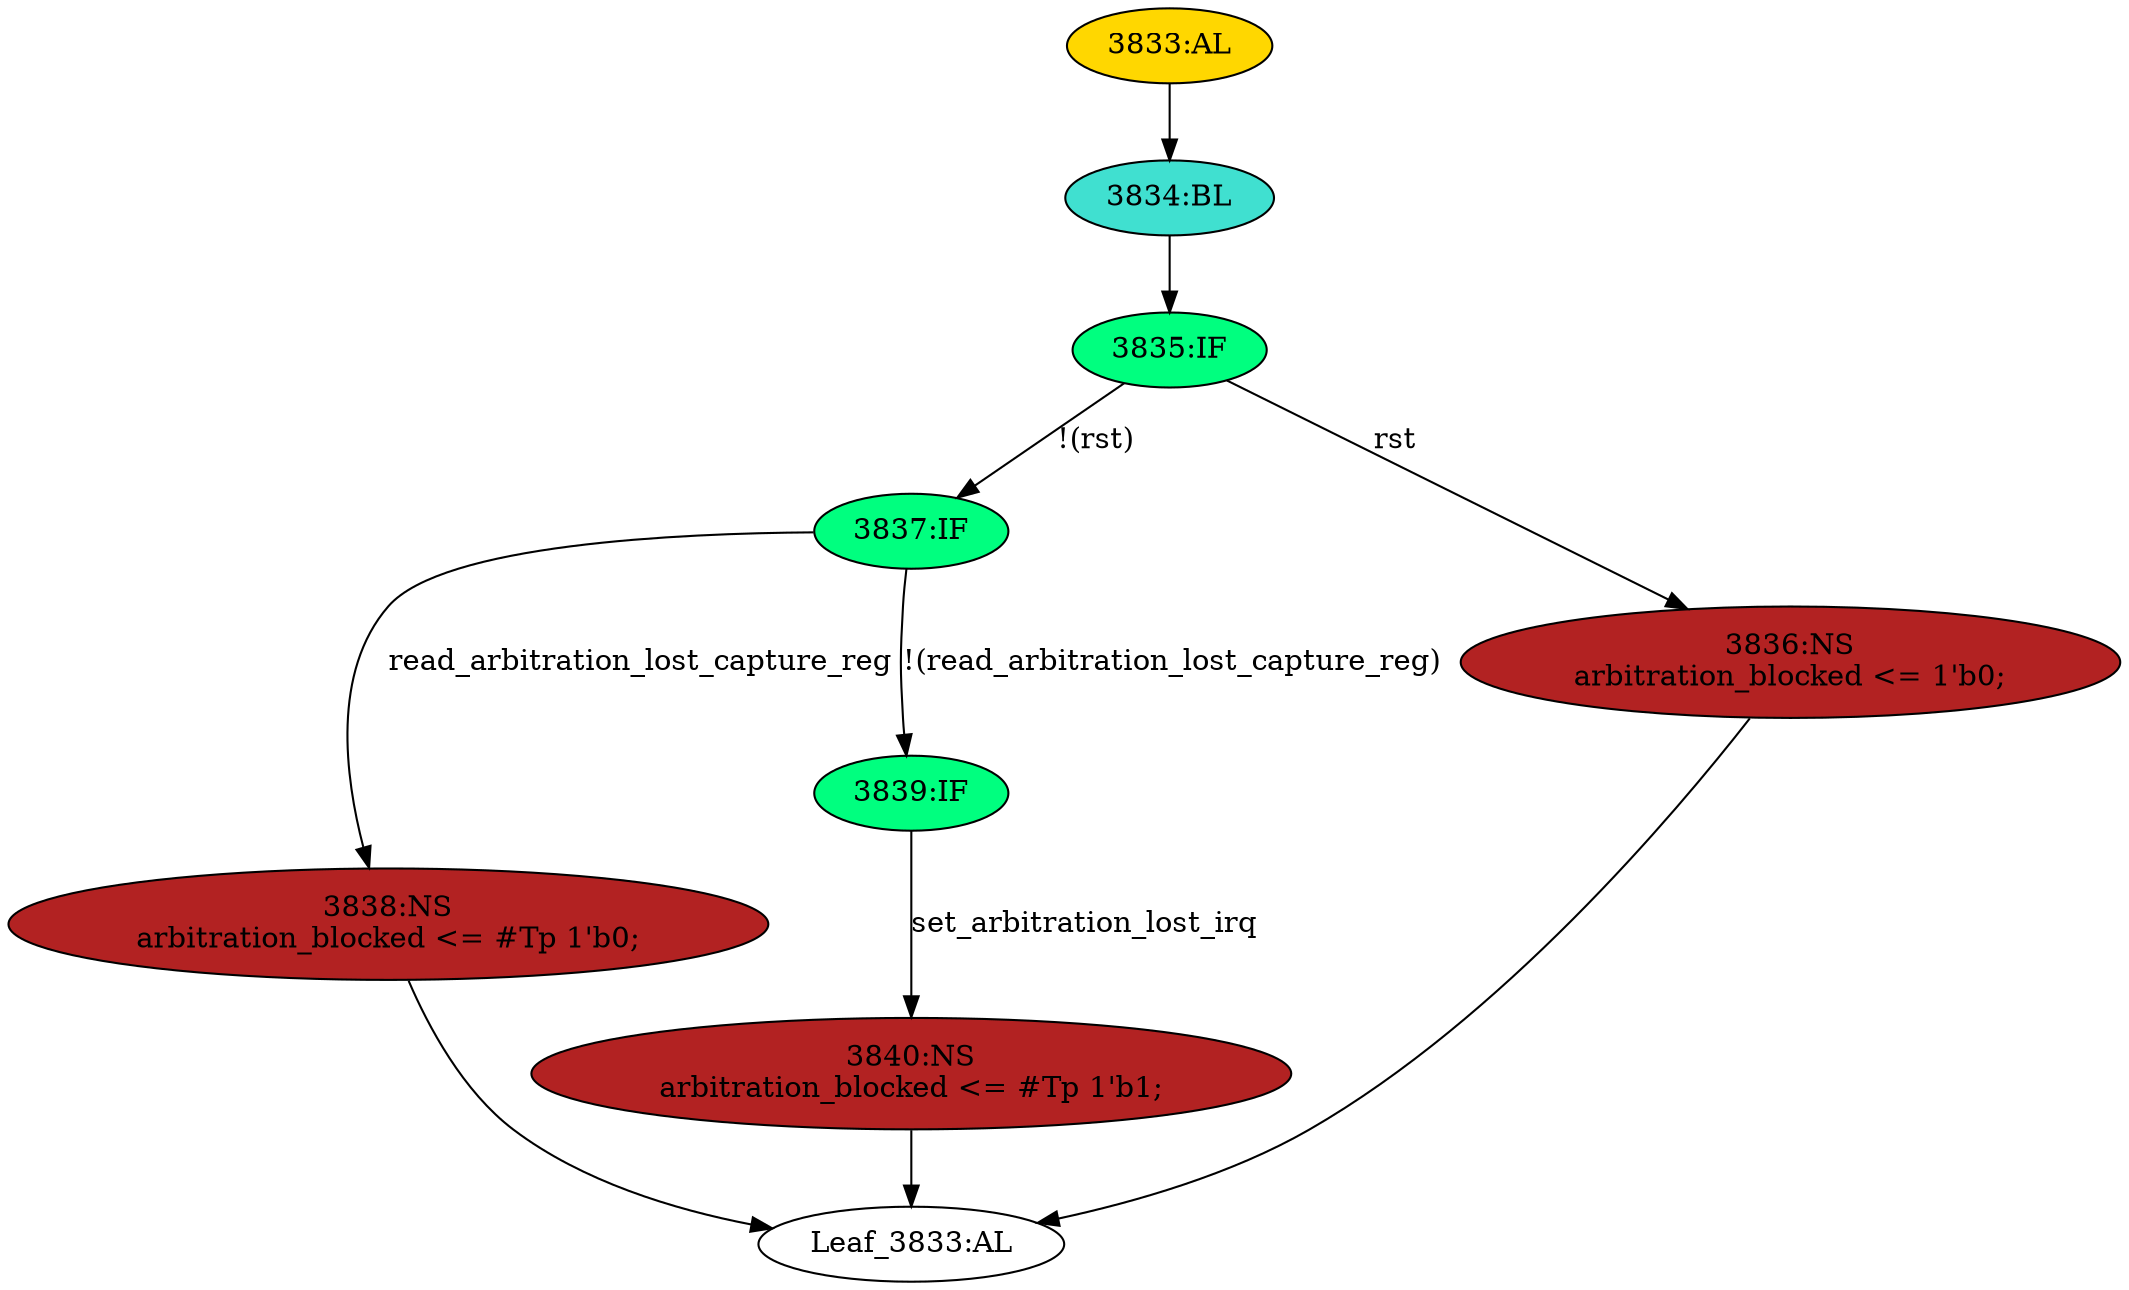 strict digraph "" {
	node [label="\N"];
	"Leaf_3833:AL"	 [def_var="['arbitration_blocked']",
		label="Leaf_3833:AL"];
	"3833:AL"	 [ast="<pyverilog.vparser.ast.Always object at 0x7f44f6ad9710>",
		clk_sens=True,
		fillcolor=gold,
		label="3833:AL",
		sens="['clk', 'rst']",
		statements="[]",
		style=filled,
		typ=Always,
		use_var="['rst', 'set_arbitration_lost_irq', 'read_arbitration_lost_capture_reg']"];
	"3834:BL"	 [ast="<pyverilog.vparser.ast.Block object at 0x7f44f6ad96d0>",
		fillcolor=turquoise,
		label="3834:BL",
		statements="[]",
		style=filled,
		typ=Block];
	"3833:AL" -> "3834:BL"	 [cond="[]",
		lineno=None];
	"3835:IF"	 [ast="<pyverilog.vparser.ast.IfStatement object at 0x7f44f6b4bf90>",
		fillcolor=springgreen,
		label="3835:IF",
		statements="[]",
		style=filled,
		typ=IfStatement];
	"3834:BL" -> "3835:IF"	 [cond="[]",
		lineno=None];
	"3838:NS"	 [ast="<pyverilog.vparser.ast.NonblockingSubstitution object at 0x7f44f6ad9310>",
		fillcolor=firebrick,
		label="3838:NS
arbitration_blocked <= #Tp 1'b0;",
		statements="[<pyverilog.vparser.ast.NonblockingSubstitution object at 0x7f44f6ad9310>]",
		style=filled,
		typ=NonblockingSubstitution];
	"3838:NS" -> "Leaf_3833:AL"	 [cond="[]",
		lineno=None];
	"3837:IF"	 [ast="<pyverilog.vparser.ast.IfStatement object at 0x7f44f6b4bfd0>",
		fillcolor=springgreen,
		label="3837:IF",
		statements="[]",
		style=filled,
		typ=IfStatement];
	"3837:IF" -> "3838:NS"	 [cond="['read_arbitration_lost_capture_reg']",
		label=read_arbitration_lost_capture_reg,
		lineno=3837];
	"3839:IF"	 [ast="<pyverilog.vparser.ast.IfStatement object at 0x7f44f6ad9050>",
		fillcolor=springgreen,
		label="3839:IF",
		statements="[]",
		style=filled,
		typ=IfStatement];
	"3837:IF" -> "3839:IF"	 [cond="['read_arbitration_lost_capture_reg']",
		label="!(read_arbitration_lost_capture_reg)",
		lineno=3837];
	"3835:IF" -> "3837:IF"	 [cond="['rst']",
		label="!(rst)",
		lineno=3835];
	"3836:NS"	 [ast="<pyverilog.vparser.ast.NonblockingSubstitution object at 0x7f44f6ad9550>",
		fillcolor=firebrick,
		label="3836:NS
arbitration_blocked <= 1'b0;",
		statements="[<pyverilog.vparser.ast.NonblockingSubstitution object at 0x7f44f6ad9550>]",
		style=filled,
		typ=NonblockingSubstitution];
	"3835:IF" -> "3836:NS"	 [cond="['rst']",
		label=rst,
		lineno=3835];
	"3836:NS" -> "Leaf_3833:AL"	 [cond="[]",
		lineno=None];
	"3840:NS"	 [ast="<pyverilog.vparser.ast.NonblockingSubstitution object at 0x7f44f6ad9090>",
		fillcolor=firebrick,
		label="3840:NS
arbitration_blocked <= #Tp 1'b1;",
		statements="[<pyverilog.vparser.ast.NonblockingSubstitution object at 0x7f44f6ad9090>]",
		style=filled,
		typ=NonblockingSubstitution];
	"3840:NS" -> "Leaf_3833:AL"	 [cond="[]",
		lineno=None];
	"3839:IF" -> "3840:NS"	 [cond="['set_arbitration_lost_irq']",
		label=set_arbitration_lost_irq,
		lineno=3839];
}
